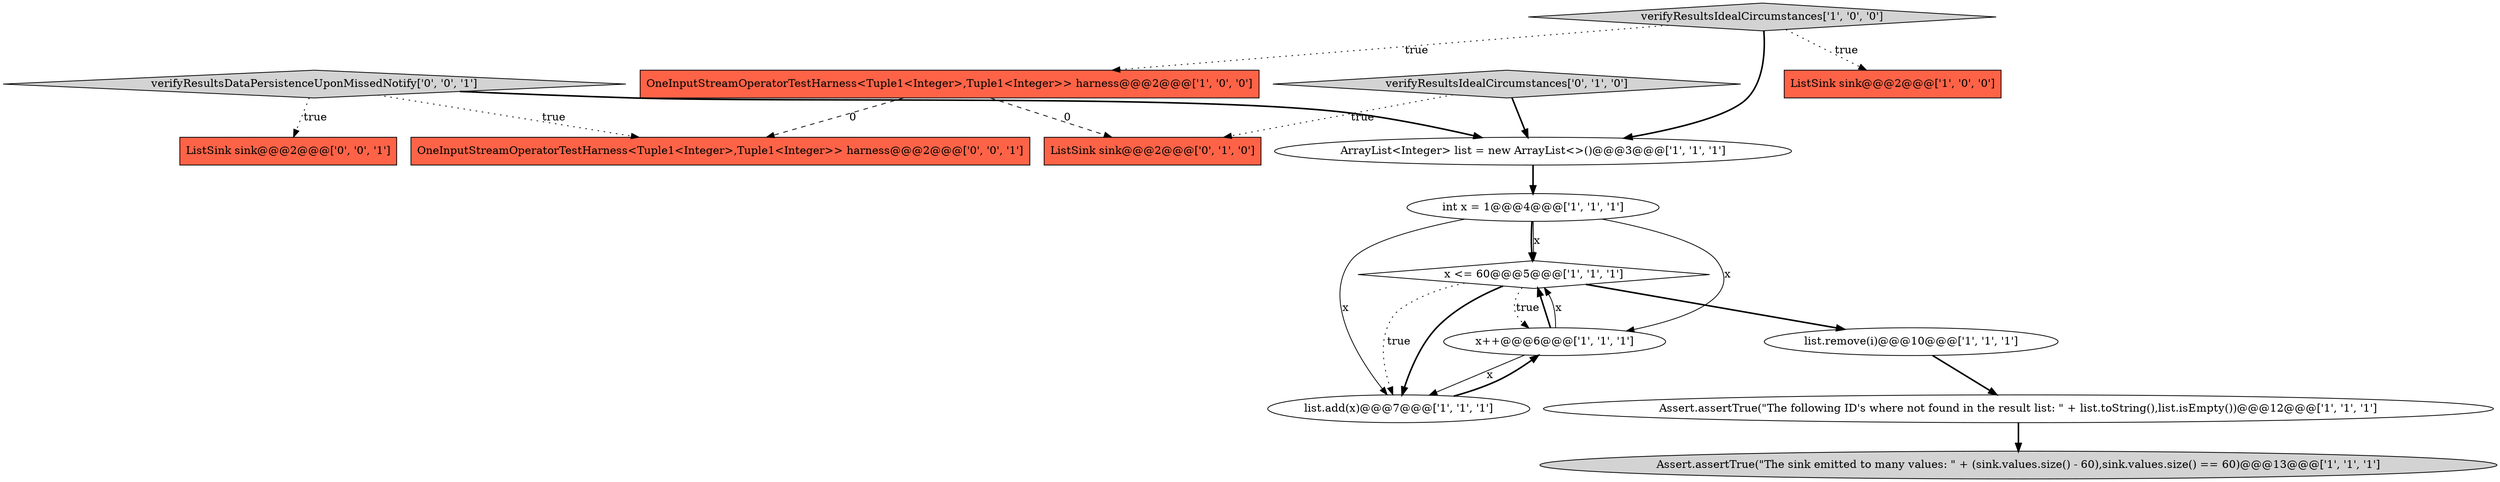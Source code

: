 digraph {
13 [style = filled, label = "ListSink sink@@@2@@@['0', '0', '1']", fillcolor = tomato, shape = box image = "AAA0AAABBB3BBB"];
2 [style = filled, label = "int x = 1@@@4@@@['1', '1', '1']", fillcolor = white, shape = ellipse image = "AAA0AAABBB1BBB"];
3 [style = filled, label = "OneInputStreamOperatorTestHarness<Tuple1<Integer>,Tuple1<Integer>> harness@@@2@@@['1', '0', '0']", fillcolor = tomato, shape = box image = "AAA1AAABBB1BBB"];
9 [style = filled, label = "Assert.assertTrue(\"The following ID's where not found in the result list: \" + list.toString(),list.isEmpty())@@@12@@@['1', '1', '1']", fillcolor = white, shape = ellipse image = "AAA0AAABBB1BBB"];
7 [style = filled, label = "x <= 60@@@5@@@['1', '1', '1']", fillcolor = white, shape = diamond image = "AAA0AAABBB1BBB"];
11 [style = filled, label = "ListSink sink@@@2@@@['0', '1', '0']", fillcolor = tomato, shape = box image = "AAA1AAABBB2BBB"];
12 [style = filled, label = "verifyResultsIdealCircumstances['0', '1', '0']", fillcolor = lightgray, shape = diamond image = "AAA0AAABBB2BBB"];
15 [style = filled, label = "OneInputStreamOperatorTestHarness<Tuple1<Integer>,Tuple1<Integer>> harness@@@2@@@['0', '0', '1']", fillcolor = tomato, shape = box image = "AAA0AAABBB3BBB"];
5 [style = filled, label = "Assert.assertTrue(\"The sink emitted to many values: \" + (sink.values.size() - 60),sink.values.size() == 60)@@@13@@@['1', '1', '1']", fillcolor = lightgray, shape = ellipse image = "AAA0AAABBB1BBB"];
4 [style = filled, label = "ArrayList<Integer> list = new ArrayList<>()@@@3@@@['1', '1', '1']", fillcolor = white, shape = ellipse image = "AAA0AAABBB1BBB"];
0 [style = filled, label = "ListSink sink@@@2@@@['1', '0', '0']", fillcolor = tomato, shape = box image = "AAA0AAABBB1BBB"];
14 [style = filled, label = "verifyResultsDataPersistenceUponMissedNotify['0', '0', '1']", fillcolor = lightgray, shape = diamond image = "AAA0AAABBB3BBB"];
10 [style = filled, label = "verifyResultsIdealCircumstances['1', '0', '0']", fillcolor = lightgray, shape = diamond image = "AAA0AAABBB1BBB"];
8 [style = filled, label = "x++@@@6@@@['1', '1', '1']", fillcolor = white, shape = ellipse image = "AAA0AAABBB1BBB"];
6 [style = filled, label = "list.add(x)@@@7@@@['1', '1', '1']", fillcolor = white, shape = ellipse image = "AAA0AAABBB1BBB"];
1 [style = filled, label = "list.remove(i)@@@10@@@['1', '1', '1']", fillcolor = white, shape = ellipse image = "AAA0AAABBB1BBB"];
7->6 [style = dotted, label="true"];
7->1 [style = bold, label=""];
8->6 [style = solid, label="x"];
2->6 [style = solid, label="x"];
10->3 [style = dotted, label="true"];
4->2 [style = bold, label=""];
14->13 [style = dotted, label="true"];
1->9 [style = bold, label=""];
8->7 [style = bold, label=""];
12->11 [style = dotted, label="true"];
14->15 [style = dotted, label="true"];
2->8 [style = solid, label="x"];
12->4 [style = bold, label=""];
6->8 [style = bold, label=""];
7->6 [style = bold, label=""];
10->4 [style = bold, label=""];
9->5 [style = bold, label=""];
3->15 [style = dashed, label="0"];
10->0 [style = dotted, label="true"];
2->7 [style = bold, label=""];
7->8 [style = dotted, label="true"];
2->7 [style = solid, label="x"];
3->11 [style = dashed, label="0"];
8->7 [style = solid, label="x"];
14->4 [style = bold, label=""];
}
